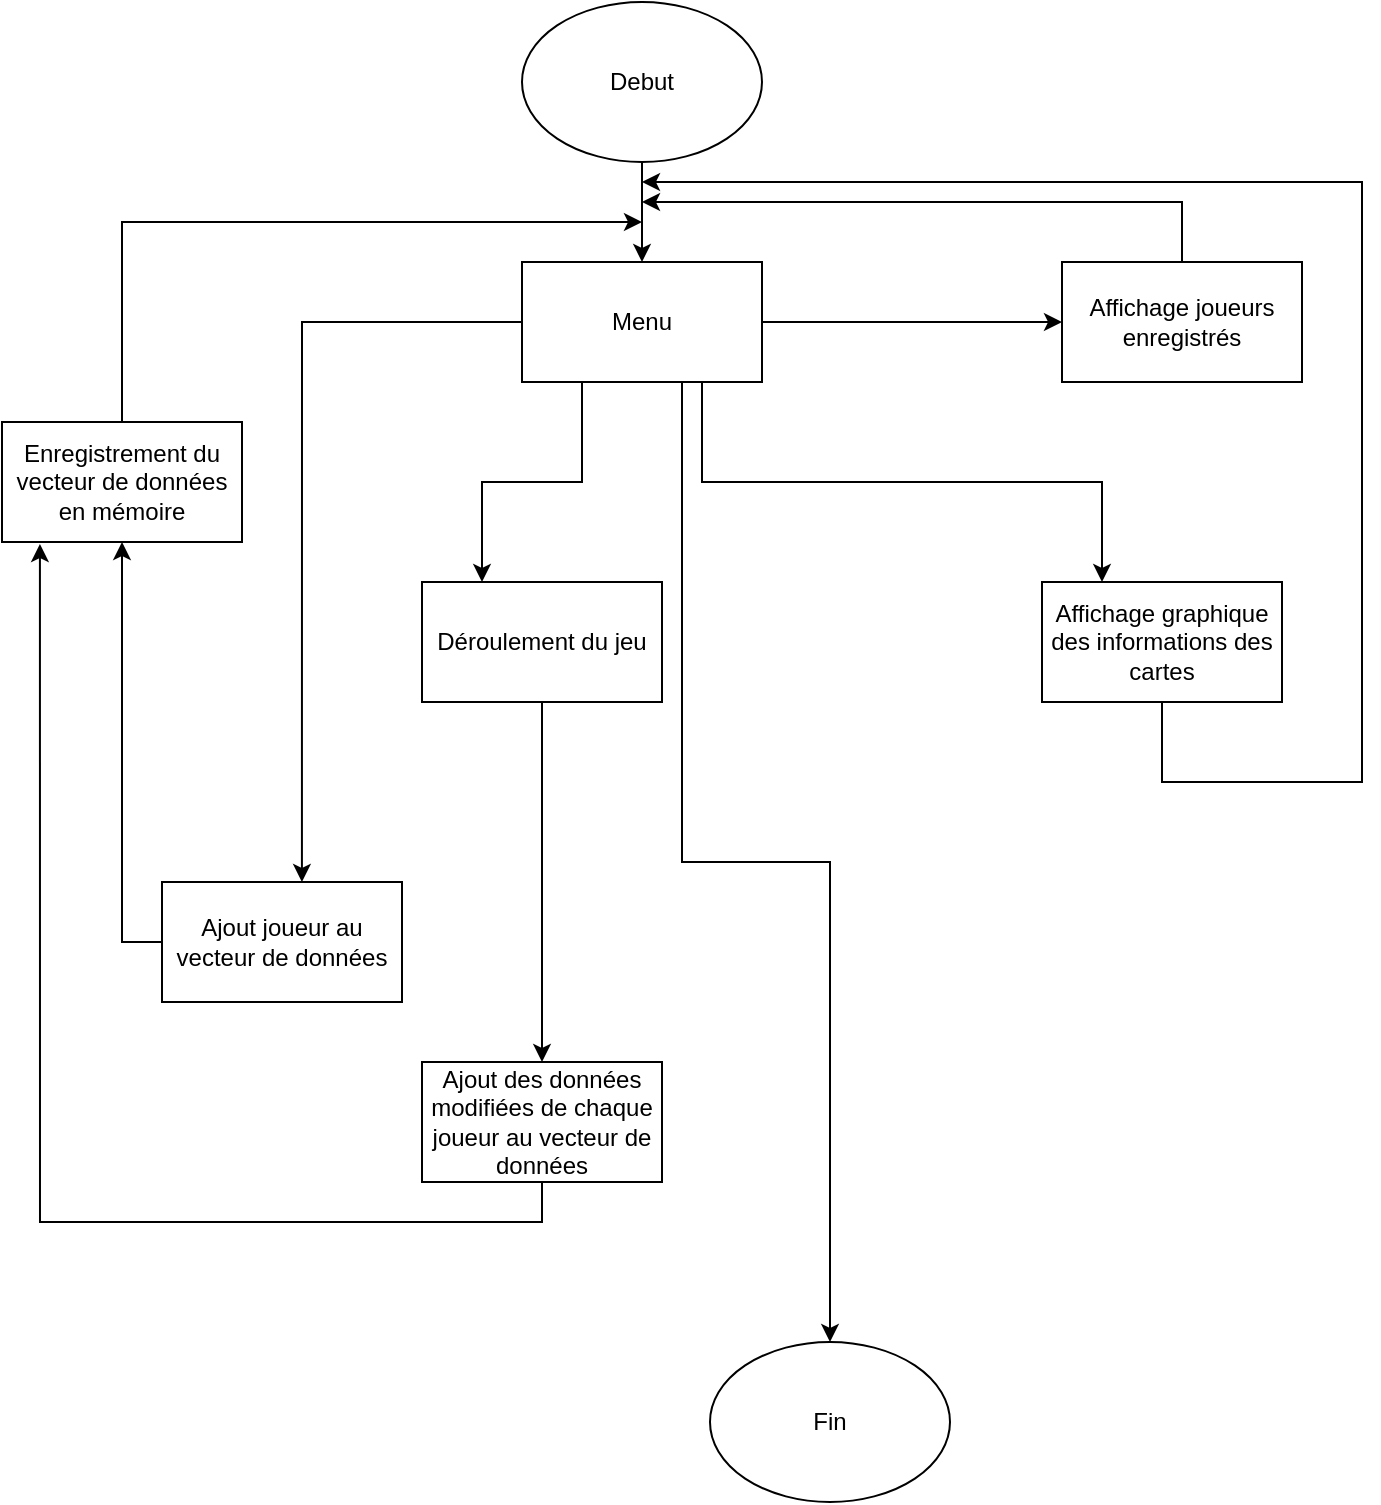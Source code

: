 <mxfile version="13.10.4" type="github">
  <diagram id="ytkA-viACuRs2VQwhD0S" name="Page-1">
    <mxGraphModel dx="1184" dy="840" grid="1" gridSize="10" guides="1" tooltips="1" connect="1" arrows="1" fold="1" page="1" pageScale="1" pageWidth="827" pageHeight="1169" math="0" shadow="0">
      <root>
        <mxCell id="0" />
        <mxCell id="1" parent="0" />
        <mxCell id="Y96oXmgoo2yYL8wOywMU-12" style="edgeStyle=orthogonalEdgeStyle;rounded=0;orthogonalLoop=1;jettySize=auto;html=1;exitX=0.5;exitY=1;exitDx=0;exitDy=0;entryX=0.5;entryY=0;entryDx=0;entryDy=0;" edge="1" parent="1" source="Y96oXmgoo2yYL8wOywMU-1" target="Y96oXmgoo2yYL8wOywMU-2">
          <mxGeometry relative="1" as="geometry" />
        </mxCell>
        <mxCell id="Y96oXmgoo2yYL8wOywMU-1" value="Debut" style="ellipse;whiteSpace=wrap;html=1;" vertex="1" parent="1">
          <mxGeometry x="320" y="40" width="120" height="80" as="geometry" />
        </mxCell>
        <mxCell id="Y96oXmgoo2yYL8wOywMU-10" style="edgeStyle=orthogonalEdgeStyle;rounded=0;orthogonalLoop=1;jettySize=auto;html=1;exitX=1;exitY=0.5;exitDx=0;exitDy=0;entryX=0;entryY=0.5;entryDx=0;entryDy=0;" edge="1" parent="1" source="Y96oXmgoo2yYL8wOywMU-2" target="Y96oXmgoo2yYL8wOywMU-6">
          <mxGeometry relative="1" as="geometry" />
        </mxCell>
        <mxCell id="Y96oXmgoo2yYL8wOywMU-22" style="edgeStyle=orthogonalEdgeStyle;rounded=0;orthogonalLoop=1;jettySize=auto;html=1;exitX=0;exitY=0.5;exitDx=0;exitDy=0;entryX=0.583;entryY=0;entryDx=0;entryDy=0;entryPerimeter=0;" edge="1" parent="1" source="Y96oXmgoo2yYL8wOywMU-2" target="Y96oXmgoo2yYL8wOywMU-17">
          <mxGeometry relative="1" as="geometry" />
        </mxCell>
        <mxCell id="Y96oXmgoo2yYL8wOywMU-28" style="edgeStyle=orthogonalEdgeStyle;rounded=0;orthogonalLoop=1;jettySize=auto;html=1;exitX=0.75;exitY=1;exitDx=0;exitDy=0;entryX=0.25;entryY=0;entryDx=0;entryDy=0;" edge="1" parent="1" source="Y96oXmgoo2yYL8wOywMU-2" target="Y96oXmgoo2yYL8wOywMU-27">
          <mxGeometry relative="1" as="geometry" />
        </mxCell>
        <mxCell id="Y96oXmgoo2yYL8wOywMU-36" style="edgeStyle=orthogonalEdgeStyle;rounded=0;orthogonalLoop=1;jettySize=auto;html=1;exitX=0.5;exitY=1;exitDx=0;exitDy=0;" edge="1" parent="1" source="Y96oXmgoo2yYL8wOywMU-2" target="Y96oXmgoo2yYL8wOywMU-34">
          <mxGeometry relative="1" as="geometry">
            <Array as="points">
              <mxPoint x="400" y="230" />
              <mxPoint x="400" y="470" />
              <mxPoint x="474" y="470" />
            </Array>
          </mxGeometry>
        </mxCell>
        <mxCell id="Y96oXmgoo2yYL8wOywMU-37" style="edgeStyle=orthogonalEdgeStyle;rounded=0;orthogonalLoop=1;jettySize=auto;html=1;exitX=0.25;exitY=1;exitDx=0;exitDy=0;entryX=0.25;entryY=0;entryDx=0;entryDy=0;" edge="1" parent="1" source="Y96oXmgoo2yYL8wOywMU-2" target="Y96oXmgoo2yYL8wOywMU-8">
          <mxGeometry relative="1" as="geometry" />
        </mxCell>
        <mxCell id="Y96oXmgoo2yYL8wOywMU-2" value="Menu" style="rounded=0;whiteSpace=wrap;html=1;" vertex="1" parent="1">
          <mxGeometry x="320" y="170" width="120" height="60" as="geometry" />
        </mxCell>
        <mxCell id="Y96oXmgoo2yYL8wOywMU-29" style="edgeStyle=orthogonalEdgeStyle;rounded=0;orthogonalLoop=1;jettySize=auto;html=1;exitX=0.5;exitY=0;exitDx=0;exitDy=0;" edge="1" parent="1" source="Y96oXmgoo2yYL8wOywMU-5">
          <mxGeometry relative="1" as="geometry">
            <mxPoint x="380" y="150" as="targetPoint" />
            <Array as="points">
              <mxPoint x="120" y="150" />
            </Array>
          </mxGeometry>
        </mxCell>
        <mxCell id="Y96oXmgoo2yYL8wOywMU-5" value="Enregistrement du vecteur de données en mémoire" style="rounded=0;whiteSpace=wrap;html=1;" vertex="1" parent="1">
          <mxGeometry x="60" y="250" width="120" height="60" as="geometry" />
        </mxCell>
        <mxCell id="Y96oXmgoo2yYL8wOywMU-30" style="edgeStyle=orthogonalEdgeStyle;rounded=0;orthogonalLoop=1;jettySize=auto;html=1;exitX=0.5;exitY=0;exitDx=0;exitDy=0;" edge="1" parent="1" source="Y96oXmgoo2yYL8wOywMU-6">
          <mxGeometry relative="1" as="geometry">
            <mxPoint x="380" y="140" as="targetPoint" />
            <Array as="points">
              <mxPoint x="650" y="140" />
            </Array>
          </mxGeometry>
        </mxCell>
        <mxCell id="Y96oXmgoo2yYL8wOywMU-6" value="Affichage joueurs enregistrés" style="rounded=0;whiteSpace=wrap;html=1;" vertex="1" parent="1">
          <mxGeometry x="590" y="170" width="120" height="60" as="geometry" />
        </mxCell>
        <mxCell id="Y96oXmgoo2yYL8wOywMU-25" style="edgeStyle=orthogonalEdgeStyle;rounded=0;orthogonalLoop=1;jettySize=auto;html=1;exitX=0.5;exitY=1;exitDx=0;exitDy=0;entryX=0.5;entryY=0;entryDx=0;entryDy=0;" edge="1" parent="1" source="Y96oXmgoo2yYL8wOywMU-8" target="Y96oXmgoo2yYL8wOywMU-24">
          <mxGeometry relative="1" as="geometry" />
        </mxCell>
        <mxCell id="Y96oXmgoo2yYL8wOywMU-8" value="Déroulement du jeu" style="rounded=0;whiteSpace=wrap;html=1;" vertex="1" parent="1">
          <mxGeometry x="270" y="330" width="120" height="60" as="geometry" />
        </mxCell>
        <mxCell id="Y96oXmgoo2yYL8wOywMU-20" style="edgeStyle=orthogonalEdgeStyle;rounded=0;orthogonalLoop=1;jettySize=auto;html=1;exitX=0;exitY=0.5;exitDx=0;exitDy=0;entryX=0.5;entryY=1;entryDx=0;entryDy=0;" edge="1" parent="1" source="Y96oXmgoo2yYL8wOywMU-17" target="Y96oXmgoo2yYL8wOywMU-5">
          <mxGeometry relative="1" as="geometry">
            <mxPoint x="120" y="360" as="targetPoint" />
          </mxGeometry>
        </mxCell>
        <mxCell id="Y96oXmgoo2yYL8wOywMU-17" value="Ajout joueur au vecteur de données" style="rounded=0;whiteSpace=wrap;html=1;" vertex="1" parent="1">
          <mxGeometry x="140" y="480" width="120" height="60" as="geometry" />
        </mxCell>
        <mxCell id="Y96oXmgoo2yYL8wOywMU-26" style="edgeStyle=orthogonalEdgeStyle;rounded=0;orthogonalLoop=1;jettySize=auto;html=1;exitX=0.5;exitY=1;exitDx=0;exitDy=0;entryX=0.158;entryY=1.017;entryDx=0;entryDy=0;entryPerimeter=0;" edge="1" parent="1" source="Y96oXmgoo2yYL8wOywMU-24" target="Y96oXmgoo2yYL8wOywMU-5">
          <mxGeometry relative="1" as="geometry" />
        </mxCell>
        <mxCell id="Y96oXmgoo2yYL8wOywMU-24" value="Ajout des données modifiées de chaque joueur au vecteur de données" style="rounded=0;whiteSpace=wrap;html=1;" vertex="1" parent="1">
          <mxGeometry x="270" y="570" width="120" height="60" as="geometry" />
        </mxCell>
        <mxCell id="Y96oXmgoo2yYL8wOywMU-31" style="edgeStyle=orthogonalEdgeStyle;rounded=0;orthogonalLoop=1;jettySize=auto;html=1;exitX=0.5;exitY=1;exitDx=0;exitDy=0;" edge="1" parent="1" source="Y96oXmgoo2yYL8wOywMU-27">
          <mxGeometry relative="1" as="geometry">
            <mxPoint x="380" y="130" as="targetPoint" />
            <Array as="points">
              <mxPoint x="640" y="430" />
              <mxPoint x="740" y="430" />
              <mxPoint x="740" y="130" />
            </Array>
          </mxGeometry>
        </mxCell>
        <mxCell id="Y96oXmgoo2yYL8wOywMU-27" value="Affichage graphique des informations des cartes" style="rounded=0;whiteSpace=wrap;html=1;" vertex="1" parent="1">
          <mxGeometry x="580" y="330" width="120" height="60" as="geometry" />
        </mxCell>
        <mxCell id="Y96oXmgoo2yYL8wOywMU-34" value="Fin" style="ellipse;whiteSpace=wrap;html=1;" vertex="1" parent="1">
          <mxGeometry x="414" y="710" width="120" height="80" as="geometry" />
        </mxCell>
      </root>
    </mxGraphModel>
  </diagram>
</mxfile>
